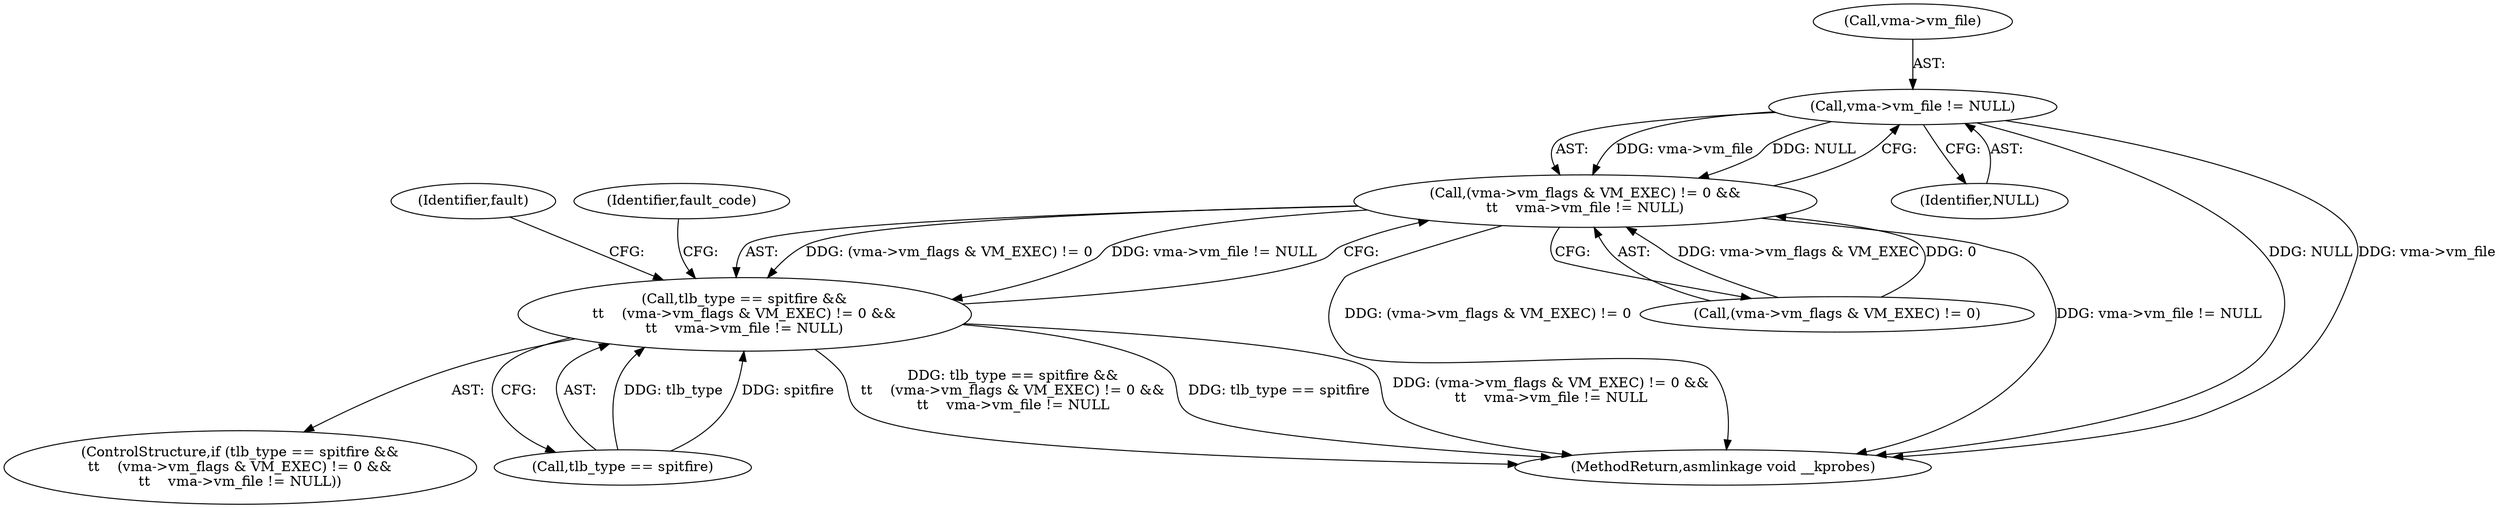 digraph "0_linux_a8b0ca17b80e92faab46ee7179ba9e99ccb61233_44@pointer" {
"1000448" [label="(Call,vma->vm_file != NULL)"];
"1000440" [label="(Call,(vma->vm_flags & VM_EXEC) != 0 &&\n\t\t    vma->vm_file != NULL)"];
"1000436" [label="(Call,tlb_type == spitfire &&\n\t\t    (vma->vm_flags & VM_EXEC) != 0 &&\n\t\t    vma->vm_file != NULL)"];
"1000436" [label="(Call,tlb_type == spitfire &&\n\t\t    (vma->vm_flags & VM_EXEC) != 0 &&\n\t\t    vma->vm_file != NULL)"];
"1000440" [label="(Call,(vma->vm_flags & VM_EXEC) != 0 &&\n\t\t    vma->vm_file != NULL)"];
"1000441" [label="(Call,(vma->vm_flags & VM_EXEC) != 0)"];
"1000437" [label="(Call,tlb_type == spitfire)"];
"1000452" [label="(Identifier,NULL)"];
"1000435" [label="(ControlStructure,if (tlb_type == spitfire &&\n\t\t    (vma->vm_flags & VM_EXEC) != 0 &&\n\t\t    vma->vm_file != NULL))"];
"1000658" [label="(MethodReturn,asmlinkage void __kprobes)"];
"1000448" [label="(Call,vma->vm_file != NULL)"];
"1000449" [label="(Call,vma->vm_file)"];
"1000470" [label="(Identifier,fault)"];
"1000455" [label="(Identifier,fault_code)"];
"1000448" -> "1000440"  [label="AST: "];
"1000448" -> "1000452"  [label="CFG: "];
"1000449" -> "1000448"  [label="AST: "];
"1000452" -> "1000448"  [label="AST: "];
"1000440" -> "1000448"  [label="CFG: "];
"1000448" -> "1000658"  [label="DDG: NULL"];
"1000448" -> "1000658"  [label="DDG: vma->vm_file"];
"1000448" -> "1000440"  [label="DDG: vma->vm_file"];
"1000448" -> "1000440"  [label="DDG: NULL"];
"1000440" -> "1000436"  [label="AST: "];
"1000440" -> "1000441"  [label="CFG: "];
"1000441" -> "1000440"  [label="AST: "];
"1000436" -> "1000440"  [label="CFG: "];
"1000440" -> "1000658"  [label="DDG: (vma->vm_flags & VM_EXEC) != 0"];
"1000440" -> "1000658"  [label="DDG: vma->vm_file != NULL"];
"1000440" -> "1000436"  [label="DDG: (vma->vm_flags & VM_EXEC) != 0"];
"1000440" -> "1000436"  [label="DDG: vma->vm_file != NULL"];
"1000441" -> "1000440"  [label="DDG: vma->vm_flags & VM_EXEC"];
"1000441" -> "1000440"  [label="DDG: 0"];
"1000436" -> "1000435"  [label="AST: "];
"1000436" -> "1000437"  [label="CFG: "];
"1000437" -> "1000436"  [label="AST: "];
"1000455" -> "1000436"  [label="CFG: "];
"1000470" -> "1000436"  [label="CFG: "];
"1000436" -> "1000658"  [label="DDG: tlb_type == spitfire &&\n\t\t    (vma->vm_flags & VM_EXEC) != 0 &&\n\t\t    vma->vm_file != NULL"];
"1000436" -> "1000658"  [label="DDG: tlb_type == spitfire"];
"1000436" -> "1000658"  [label="DDG: (vma->vm_flags & VM_EXEC) != 0 &&\n\t\t    vma->vm_file != NULL"];
"1000437" -> "1000436"  [label="DDG: tlb_type"];
"1000437" -> "1000436"  [label="DDG: spitfire"];
}
